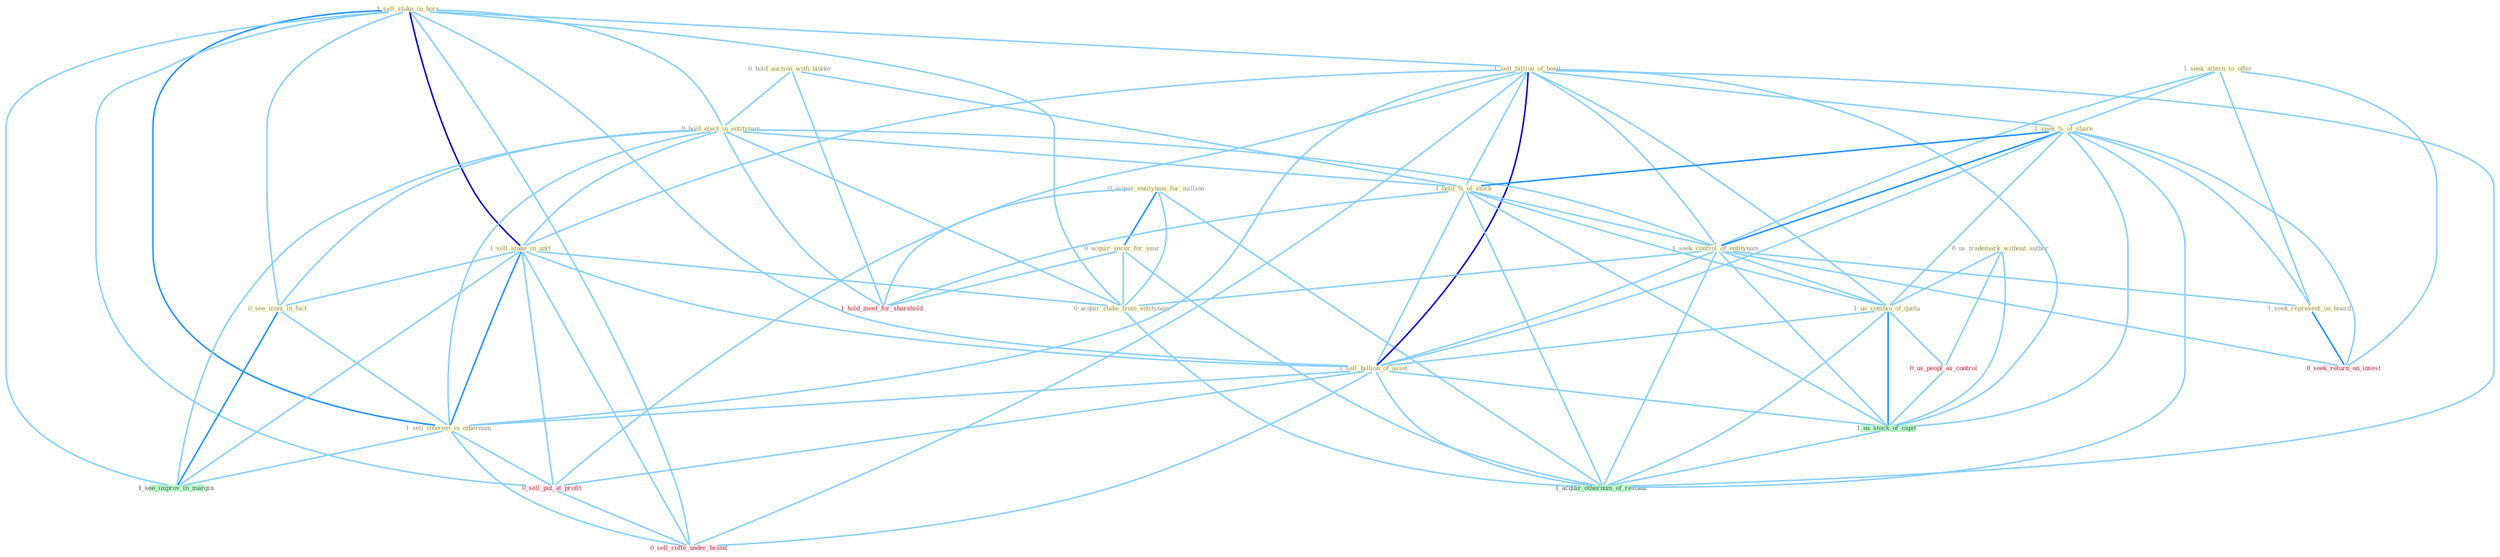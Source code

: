 Graph G{ 
    node
    [shape=polygon,style=filled,width=.5,height=.06,color="#BDFCC9",fixedsize=true,fontsize=4,
    fontcolor="#2f4f4f"];
    {node
    [color="#ffffe0", fontcolor="#8b7d6b"] "0_acquir_entitynam_for_million " "0_hold_auction_with_bidder " "1_seek_altern_to_offer " "0_us_trademark_without_author " "1_sell_stake_in_hors " "1_sell_billion_of_bond " "0_hold_elect_in_entitynam " "1_seek_%_of_share " "0_acquir_secur_for_year " "1_hold_%_of_stock " "1_seek_control_of_entitynam " "1_us_combin_of_quota " "1_sell_stake_in_unit " "0_see_ironi_in_fact " "0_acquir_stake_from_entitynam " "1_sell_billion_of_asset " "1_seek_represent_on_board " "1_sell_interest_in_othernum "}
{node [color="#fff0f5", fontcolor="#b22222"] "0_us_peopl_as_control " "0_sell_put_at_profit " "0_seek_return_on_invest " "0_sell_coffe_under_brand " "1_hold_meet_for_sharehold "}
edge [color="#B0E2FF"];

	"0_acquir_entitynam_for_million " -- "0_acquir_secur_for_year " [w="2", color="#1e90ff" , len=0.8];
	"0_acquir_entitynam_for_million " -- "0_acquir_stake_from_entitynam " [w="1", color="#87cefa" ];
	"0_acquir_entitynam_for_million " -- "1_hold_meet_for_sharehold " [w="1", color="#87cefa" ];
	"0_acquir_entitynam_for_million " -- "1_acquir_othernum_of_restaur " [w="1", color="#87cefa" ];
	"0_hold_auction_with_bidder " -- "0_hold_elect_in_entitynam " [w="1", color="#87cefa" ];
	"0_hold_auction_with_bidder " -- "1_hold_%_of_stock " [w="1", color="#87cefa" ];
	"0_hold_auction_with_bidder " -- "1_hold_meet_for_sharehold " [w="1", color="#87cefa" ];
	"1_seek_altern_to_offer " -- "1_seek_%_of_share " [w="1", color="#87cefa" ];
	"1_seek_altern_to_offer " -- "1_seek_control_of_entitynam " [w="1", color="#87cefa" ];
	"1_seek_altern_to_offer " -- "1_seek_represent_on_board " [w="1", color="#87cefa" ];
	"1_seek_altern_to_offer " -- "0_seek_return_on_invest " [w="1", color="#87cefa" ];
	"0_us_trademark_without_author " -- "1_us_combin_of_quota " [w="1", color="#87cefa" ];
	"0_us_trademark_without_author " -- "0_us_peopl_as_control " [w="1", color="#87cefa" ];
	"0_us_trademark_without_author " -- "1_us_stock_of_capit " [w="1", color="#87cefa" ];
	"1_sell_stake_in_hors " -- "1_sell_billion_of_bond " [w="1", color="#87cefa" ];
	"1_sell_stake_in_hors " -- "0_hold_elect_in_entitynam " [w="1", color="#87cefa" ];
	"1_sell_stake_in_hors " -- "1_sell_stake_in_unit " [w="3", color="#0000cd" , len=0.6];
	"1_sell_stake_in_hors " -- "0_see_ironi_in_fact " [w="1", color="#87cefa" ];
	"1_sell_stake_in_hors " -- "0_acquir_stake_from_entitynam " [w="1", color="#87cefa" ];
	"1_sell_stake_in_hors " -- "1_sell_billion_of_asset " [w="1", color="#87cefa" ];
	"1_sell_stake_in_hors " -- "1_sell_interest_in_othernum " [w="2", color="#1e90ff" , len=0.8];
	"1_sell_stake_in_hors " -- "0_sell_put_at_profit " [w="1", color="#87cefa" ];
	"1_sell_stake_in_hors " -- "1_see_improv_in_margin " [w="1", color="#87cefa" ];
	"1_sell_stake_in_hors " -- "0_sell_coffe_under_brand " [w="1", color="#87cefa" ];
	"1_sell_billion_of_bond " -- "1_seek_%_of_share " [w="1", color="#87cefa" ];
	"1_sell_billion_of_bond " -- "1_hold_%_of_stock " [w="1", color="#87cefa" ];
	"1_sell_billion_of_bond " -- "1_seek_control_of_entitynam " [w="1", color="#87cefa" ];
	"1_sell_billion_of_bond " -- "1_us_combin_of_quota " [w="1", color="#87cefa" ];
	"1_sell_billion_of_bond " -- "1_sell_stake_in_unit " [w="1", color="#87cefa" ];
	"1_sell_billion_of_bond " -- "1_sell_billion_of_asset " [w="3", color="#0000cd" , len=0.6];
	"1_sell_billion_of_bond " -- "1_sell_interest_in_othernum " [w="1", color="#87cefa" ];
	"1_sell_billion_of_bond " -- "0_sell_put_at_profit " [w="1", color="#87cefa" ];
	"1_sell_billion_of_bond " -- "1_us_stock_of_capit " [w="1", color="#87cefa" ];
	"1_sell_billion_of_bond " -- "0_sell_coffe_under_brand " [w="1", color="#87cefa" ];
	"1_sell_billion_of_bond " -- "1_acquir_othernum_of_restaur " [w="1", color="#87cefa" ];
	"0_hold_elect_in_entitynam " -- "1_hold_%_of_stock " [w="1", color="#87cefa" ];
	"0_hold_elect_in_entitynam " -- "1_seek_control_of_entitynam " [w="1", color="#87cefa" ];
	"0_hold_elect_in_entitynam " -- "1_sell_stake_in_unit " [w="1", color="#87cefa" ];
	"0_hold_elect_in_entitynam " -- "0_see_ironi_in_fact " [w="1", color="#87cefa" ];
	"0_hold_elect_in_entitynam " -- "0_acquir_stake_from_entitynam " [w="1", color="#87cefa" ];
	"0_hold_elect_in_entitynam " -- "1_sell_interest_in_othernum " [w="1", color="#87cefa" ];
	"0_hold_elect_in_entitynam " -- "1_see_improv_in_margin " [w="1", color="#87cefa" ];
	"0_hold_elect_in_entitynam " -- "1_hold_meet_for_sharehold " [w="1", color="#87cefa" ];
	"1_seek_%_of_share " -- "1_hold_%_of_stock " [w="2", color="#1e90ff" , len=0.8];
	"1_seek_%_of_share " -- "1_seek_control_of_entitynam " [w="2", color="#1e90ff" , len=0.8];
	"1_seek_%_of_share " -- "1_us_combin_of_quota " [w="1", color="#87cefa" ];
	"1_seek_%_of_share " -- "1_sell_billion_of_asset " [w="1", color="#87cefa" ];
	"1_seek_%_of_share " -- "1_seek_represent_on_board " [w="1", color="#87cefa" ];
	"1_seek_%_of_share " -- "0_seek_return_on_invest " [w="1", color="#87cefa" ];
	"1_seek_%_of_share " -- "1_us_stock_of_capit " [w="1", color="#87cefa" ];
	"1_seek_%_of_share " -- "1_acquir_othernum_of_restaur " [w="1", color="#87cefa" ];
	"0_acquir_secur_for_year " -- "0_acquir_stake_from_entitynam " [w="1", color="#87cefa" ];
	"0_acquir_secur_for_year " -- "1_hold_meet_for_sharehold " [w="1", color="#87cefa" ];
	"0_acquir_secur_for_year " -- "1_acquir_othernum_of_restaur " [w="1", color="#87cefa" ];
	"1_hold_%_of_stock " -- "1_seek_control_of_entitynam " [w="1", color="#87cefa" ];
	"1_hold_%_of_stock " -- "1_us_combin_of_quota " [w="1", color="#87cefa" ];
	"1_hold_%_of_stock " -- "1_sell_billion_of_asset " [w="1", color="#87cefa" ];
	"1_hold_%_of_stock " -- "1_us_stock_of_capit " [w="1", color="#87cefa" ];
	"1_hold_%_of_stock " -- "1_hold_meet_for_sharehold " [w="1", color="#87cefa" ];
	"1_hold_%_of_stock " -- "1_acquir_othernum_of_restaur " [w="1", color="#87cefa" ];
	"1_seek_control_of_entitynam " -- "1_us_combin_of_quota " [w="1", color="#87cefa" ];
	"1_seek_control_of_entitynam " -- "0_acquir_stake_from_entitynam " [w="1", color="#87cefa" ];
	"1_seek_control_of_entitynam " -- "1_sell_billion_of_asset " [w="1", color="#87cefa" ];
	"1_seek_control_of_entitynam " -- "1_seek_represent_on_board " [w="1", color="#87cefa" ];
	"1_seek_control_of_entitynam " -- "0_seek_return_on_invest " [w="1", color="#87cefa" ];
	"1_seek_control_of_entitynam " -- "1_us_stock_of_capit " [w="1", color="#87cefa" ];
	"1_seek_control_of_entitynam " -- "1_acquir_othernum_of_restaur " [w="1", color="#87cefa" ];
	"1_us_combin_of_quota " -- "1_sell_billion_of_asset " [w="1", color="#87cefa" ];
	"1_us_combin_of_quota " -- "0_us_peopl_as_control " [w="1", color="#87cefa" ];
	"1_us_combin_of_quota " -- "1_us_stock_of_capit " [w="2", color="#1e90ff" , len=0.8];
	"1_us_combin_of_quota " -- "1_acquir_othernum_of_restaur " [w="1", color="#87cefa" ];
	"1_sell_stake_in_unit " -- "0_see_ironi_in_fact " [w="1", color="#87cefa" ];
	"1_sell_stake_in_unit " -- "0_acquir_stake_from_entitynam " [w="1", color="#87cefa" ];
	"1_sell_stake_in_unit " -- "1_sell_billion_of_asset " [w="1", color="#87cefa" ];
	"1_sell_stake_in_unit " -- "1_sell_interest_in_othernum " [w="2", color="#1e90ff" , len=0.8];
	"1_sell_stake_in_unit " -- "0_sell_put_at_profit " [w="1", color="#87cefa" ];
	"1_sell_stake_in_unit " -- "1_see_improv_in_margin " [w="1", color="#87cefa" ];
	"1_sell_stake_in_unit " -- "0_sell_coffe_under_brand " [w="1", color="#87cefa" ];
	"0_see_ironi_in_fact " -- "1_sell_interest_in_othernum " [w="1", color="#87cefa" ];
	"0_see_ironi_in_fact " -- "1_see_improv_in_margin " [w="2", color="#1e90ff" , len=0.8];
	"0_acquir_stake_from_entitynam " -- "1_acquir_othernum_of_restaur " [w="1", color="#87cefa" ];
	"1_sell_billion_of_asset " -- "1_sell_interest_in_othernum " [w="1", color="#87cefa" ];
	"1_sell_billion_of_asset " -- "0_sell_put_at_profit " [w="1", color="#87cefa" ];
	"1_sell_billion_of_asset " -- "1_us_stock_of_capit " [w="1", color="#87cefa" ];
	"1_sell_billion_of_asset " -- "0_sell_coffe_under_brand " [w="1", color="#87cefa" ];
	"1_sell_billion_of_asset " -- "1_acquir_othernum_of_restaur " [w="1", color="#87cefa" ];
	"1_seek_represent_on_board " -- "0_seek_return_on_invest " [w="2", color="#1e90ff" , len=0.8];
	"1_sell_interest_in_othernum " -- "0_sell_put_at_profit " [w="1", color="#87cefa" ];
	"1_sell_interest_in_othernum " -- "1_see_improv_in_margin " [w="1", color="#87cefa" ];
	"1_sell_interest_in_othernum " -- "0_sell_coffe_under_brand " [w="1", color="#87cefa" ];
	"0_us_peopl_as_control " -- "1_us_stock_of_capit " [w="1", color="#87cefa" ];
	"0_sell_put_at_profit " -- "0_sell_coffe_under_brand " [w="1", color="#87cefa" ];
	"1_us_stock_of_capit " -- "1_acquir_othernum_of_restaur " [w="1", color="#87cefa" ];
}